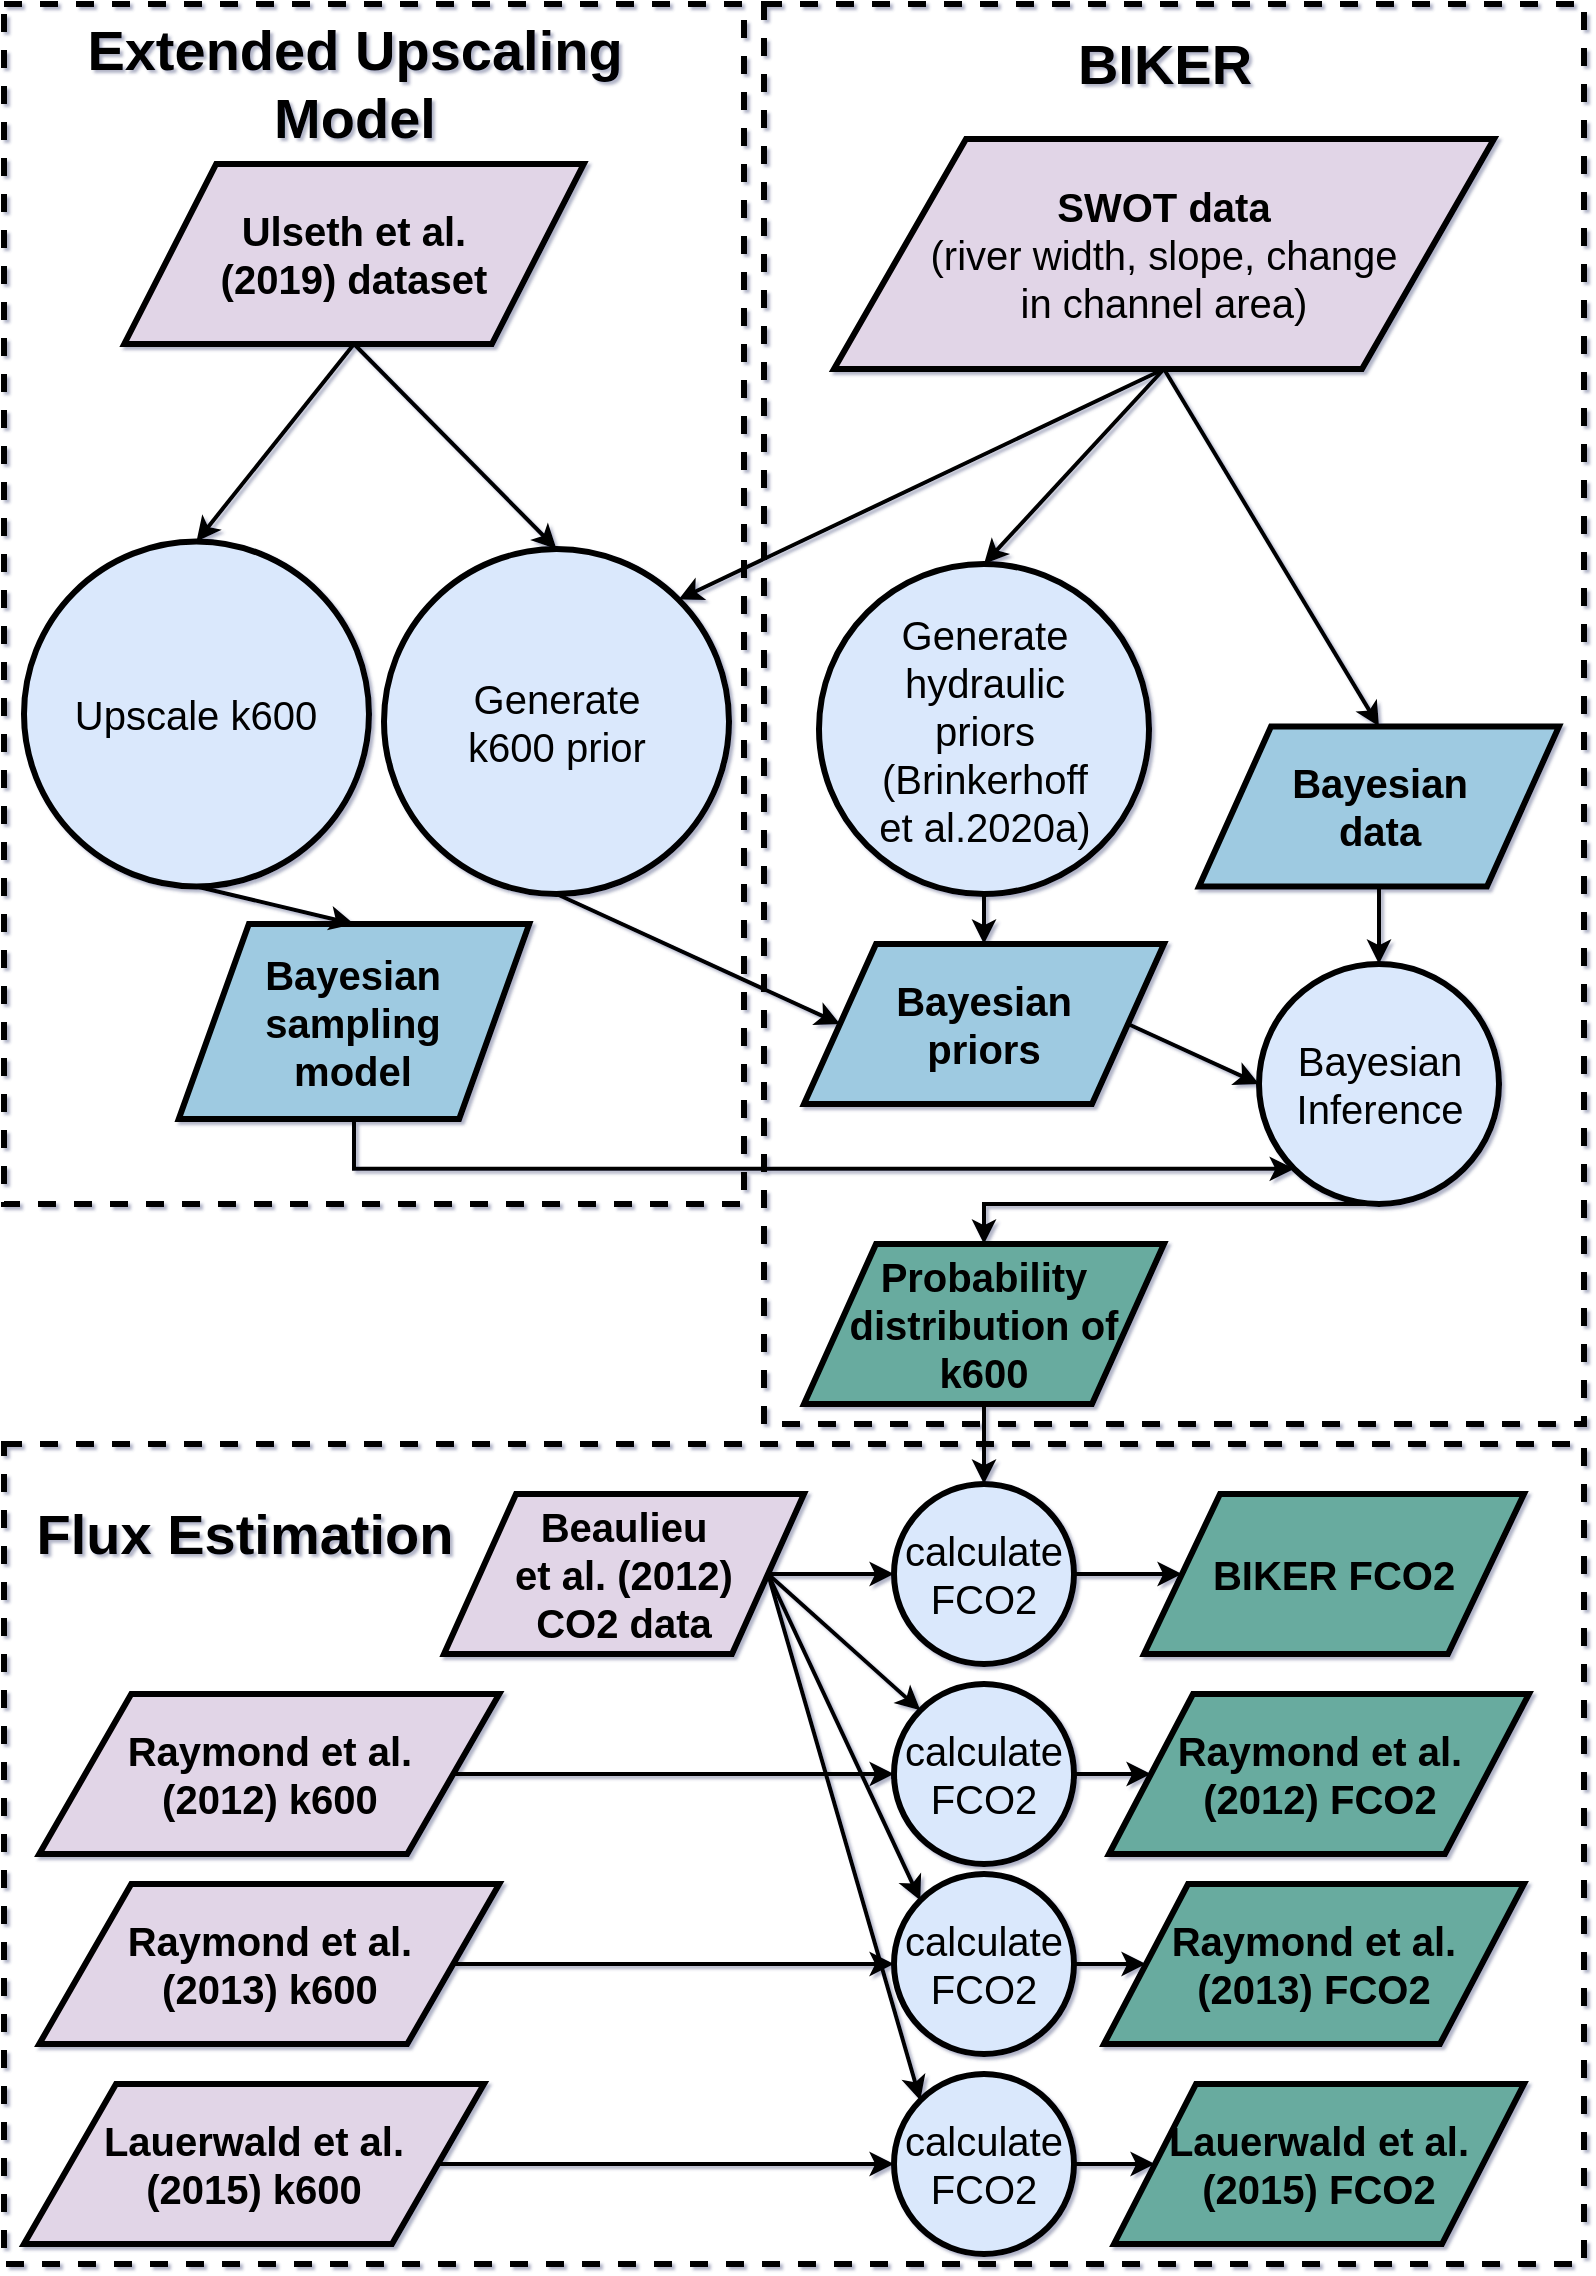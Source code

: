 <mxfile version="14.1.8" type="device"><diagram id="C5RBs43oDa-KdzZeNtuy" name="Page-1"><mxGraphModel dx="2031" dy="1134" grid="1" gridSize="10" guides="1" tooltips="1" connect="1" arrows="1" fold="1" page="1" pageScale="1" pageWidth="827" pageHeight="1169" background="none" math="1" shadow="1"><root><mxCell id="WIyWlLk6GJQsqaUBKTNV-0"/><mxCell id="WIyWlLk6GJQsqaUBKTNV-1" parent="WIyWlLk6GJQsqaUBKTNV-0"/><mxCell id="53dU3pnNc_hAtb30aAoG-48" value="" style="rounded=0;whiteSpace=wrap;html=1;dashed=1;fillColor=none;strokeWidth=3;" parent="WIyWlLk6GJQsqaUBKTNV-1" vertex="1"><mxGeometry x="20" y="740" width="790" height="410" as="geometry"/></mxCell><mxCell id="53dU3pnNc_hAtb30aAoG-87" value="calculate FCO2" style="ellipse;whiteSpace=wrap;html=1;aspect=fixed;fontSize=20;strokeWidth=3;fillColor=#dae8fc;strokeColor=#000000;" parent="WIyWlLk6GJQsqaUBKTNV-1" vertex="1"><mxGeometry x="465" y="1055" width="90" height="90" as="geometry"/></mxCell><mxCell id="53dU3pnNc_hAtb30aAoG-86" value="calculate FCO2" style="ellipse;whiteSpace=wrap;html=1;aspect=fixed;fontSize=20;strokeWidth=3;fillColor=#dae8fc;strokeColor=#000000;" parent="WIyWlLk6GJQsqaUBKTNV-1" vertex="1"><mxGeometry x="465" y="955" width="90" height="90" as="geometry"/></mxCell><mxCell id="FOS5KJVJBDsQWtd5JUdW-17" value="" style="rounded=0;whiteSpace=wrap;html=1;dashed=1;fillColor=none;strokeWidth=3;" parent="WIyWlLk6GJQsqaUBKTNV-1" vertex="1"><mxGeometry x="400" y="20" width="410" height="710" as="geometry"/></mxCell><mxCell id="FOS5KJVJBDsQWtd5JUdW-16" value="" style="rounded=0;whiteSpace=wrap;html=1;dashed=1;fillColor=none;strokeWidth=3;" parent="WIyWlLk6GJQsqaUBKTNV-1" vertex="1"><mxGeometry x="20" y="20" width="370" height="600" as="geometry"/></mxCell><mxCell id="J_m_CHEYNaCwnEqnWnwy-26" style="rounded=0;orthogonalLoop=1;jettySize=auto;html=1;exitX=0.5;exitY=1;exitDx=0;exitDy=0;entryX=0.5;entryY=0;entryDx=0;entryDy=0;fontSize=20;strokeWidth=2;" parent="WIyWlLk6GJQsqaUBKTNV-1" source="J_m_CHEYNaCwnEqnWnwy-0" target="J_m_CHEYNaCwnEqnWnwy-4" edge="1"><mxGeometry relative="1" as="geometry"><mxPoint x="210" y="345" as="sourcePoint"/></mxGeometry></mxCell><mxCell id="53dU3pnNc_hAtb30aAoG-24" style="rounded=0;orthogonalLoop=1;jettySize=auto;html=1;exitX=0.5;exitY=1;exitDx=0;exitDy=0;entryX=0.5;entryY=0;entryDx=0;entryDy=0;strokeWidth=2;" parent="WIyWlLk6GJQsqaUBKTNV-1" source="J_m_CHEYNaCwnEqnWnwy-0" target="53dU3pnNc_hAtb30aAoG-3" edge="1"><mxGeometry relative="1" as="geometry"><mxPoint x="210" y="345" as="sourcePoint"/></mxGeometry></mxCell><mxCell id="J_m_CHEYNaCwnEqnWnwy-0" value="&lt;font style=&quot;font-size: 20px&quot;&gt;&lt;b&gt;Ulseth et al.&lt;br&gt;(2019) dataset&lt;/b&gt;&lt;/font&gt;" style="shape=parallelogram;perimeter=parallelogramPerimeter;whiteSpace=wrap;html=1;fillColor=#e1d5e7;strokeColor=#000000;strokeWidth=3;" parent="WIyWlLk6GJQsqaUBKTNV-1" vertex="1"><mxGeometry x="80.13" y="100" width="229.75" height="90" as="geometry"/></mxCell><mxCell id="53dU3pnNc_hAtb30aAoG-57" style="edgeStyle=orthogonalEdgeStyle;rounded=0;orthogonalLoop=1;jettySize=auto;html=1;exitX=0.5;exitY=1;exitDx=0;exitDy=0;entryX=0;entryY=1;entryDx=0;entryDy=0;endArrow=classic;endFill=1;strokeWidth=2;" parent="WIyWlLk6GJQsqaUBKTNV-1" source="J_m_CHEYNaCwnEqnWnwy-2" target="53dU3pnNc_hAtb30aAoG-10" edge="1"><mxGeometry relative="1" as="geometry"><Array as="points"><mxPoint x="195" y="602"/></Array></mxGeometry></mxCell><mxCell id="J_m_CHEYNaCwnEqnWnwy-2" value="Bayesian&lt;br&gt;sampling&lt;br&gt;model" style="shape=parallelogram;perimeter=parallelogramPerimeter;whiteSpace=wrap;html=1;strokeColor=#000000;fontSize=20;fontStyle=1;strokeWidth=3;fillColor=#9ECAE1;" parent="WIyWlLk6GJQsqaUBKTNV-1" vertex="1"><mxGeometry x="107.38" y="480" width="175.25" height="97.5" as="geometry"/></mxCell><mxCell id="SmWPVkkoImiDSgMLRays-2" style="rounded=0;orthogonalLoop=1;jettySize=auto;html=1;exitX=0.5;exitY=1;exitDx=0;exitDy=0;entryX=0.5;entryY=0;entryDx=0;entryDy=0;endArrow=classic;endFill=1;strokeWidth=2;" parent="WIyWlLk6GJQsqaUBKTNV-1" source="FOS5KJVJBDsQWtd5JUdW-0" target="53dU3pnNc_hAtb30aAoG-54" edge="1"><mxGeometry relative="1" as="geometry"/></mxCell><mxCell id="FOS5KJVJBDsQWtd5JUdW-0" value="&lt;font style=&quot;font-size: 20px&quot;&gt;&lt;b&gt;SWOT&amp;nbsp;&lt;/b&gt;&lt;b&gt;data&lt;/b&gt;&lt;br&gt;(river width, slope, change&lt;br&gt;in channel area)&lt;br&gt;&lt;/font&gt;" style="shape=parallelogram;perimeter=parallelogramPerimeter;whiteSpace=wrap;html=1;strokeWidth=3;fillColor=#e1d5e7;" parent="WIyWlLk6GJQsqaUBKTNV-1" vertex="1"><mxGeometry x="435" y="87.5" width="330" height="115" as="geometry"/></mxCell><mxCell id="FOS5KJVJBDsQWtd5JUdW-3" value="&lt;font style=&quot;font-size: 28px&quot;&gt;&lt;b&gt;BIKER&lt;/b&gt;&lt;/font&gt;" style="text;html=1;align=center;verticalAlign=middle;resizable=0;points=[];autosize=1;" parent="WIyWlLk6GJQsqaUBKTNV-1" vertex="1"><mxGeometry x="550" y="40" width="100" height="20" as="geometry"/></mxCell><mxCell id="FOS5KJVJBDsQWtd5JUdW-4" value="&lt;b style=&quot;font-size: 28px&quot;&gt;&lt;font style=&quot;font-size: 28px&quot;&gt;&lt;font style=&quot;font-size: 28px&quot;&gt;Extended Upscaling&lt;br&gt;Model&lt;/font&gt;&lt;/font&gt;&lt;/b&gt;" style="text;html=1;align=center;verticalAlign=middle;resizable=0;points=[];autosize=1;" parent="WIyWlLk6GJQsqaUBKTNV-1" vertex="1"><mxGeometry x="55.01" y="40" width="280" height="40" as="geometry"/></mxCell><mxCell id="53dU3pnNc_hAtb30aAoG-77" style="edgeStyle=none;rounded=0;orthogonalLoop=1;jettySize=auto;html=1;exitX=0.5;exitY=1;exitDx=0;exitDy=0;entryX=0.5;entryY=0;entryDx=0;entryDy=0;endArrow=classic;endFill=1;strokeWidth=2;" parent="WIyWlLk6GJQsqaUBKTNV-1" target="53dU3pnNc_hAtb30aAoG-51" edge="1" source="FOS5KJVJBDsQWtd5JUdW-28"><mxGeometry relative="1" as="geometry"><mxPoint x="510" y="790" as="sourcePoint"/></mxGeometry></mxCell><mxCell id="FOS5KJVJBDsQWtd5JUdW-28" value="&lt;span style=&quot;font-size: 20px&quot;&gt;&lt;b&gt;Probability distribution of k600&lt;br&gt;&lt;/b&gt;&lt;/span&gt;" style="shape=parallelogram;perimeter=parallelogramPerimeter;whiteSpace=wrap;html=1;strokeColor=#000000;strokeWidth=3;fillColor=#67AB9F;" parent="WIyWlLk6GJQsqaUBKTNV-1" vertex="1"><mxGeometry x="420" y="640" width="180" height="80" as="geometry"/></mxCell><mxCell id="U7epotphBUFHb5UD7GOy-8" style="edgeStyle=orthogonalEdgeStyle;rounded=0;orthogonalLoop=1;jettySize=auto;html=1;exitX=0.5;exitY=1;exitDx=0;exitDy=0;entryX=0.5;entryY=0;entryDx=0;entryDy=0;strokeWidth=2;" edge="1" parent="WIyWlLk6GJQsqaUBKTNV-1" source="53dU3pnNc_hAtb30aAoG-10" target="FOS5KJVJBDsQWtd5JUdW-28"><mxGeometry relative="1" as="geometry"><Array as="points"><mxPoint x="510" y="620"/></Array></mxGeometry></mxCell><mxCell id="53dU3pnNc_hAtb30aAoG-10" value="&lt;font style=&quot;font-size: 20px&quot;&gt;Bayesian Inference&lt;/font&gt;" style="ellipse;whiteSpace=wrap;html=1;aspect=fixed;fontSize=20;strokeWidth=3;fillColor=#dae8fc;strokeColor=#000000;" parent="WIyWlLk6GJQsqaUBKTNV-1" vertex="1"><mxGeometry x="647.5" y="500" width="120" height="120" as="geometry"/></mxCell><mxCell id="53dU3pnNc_hAtb30aAoG-35" style="edgeStyle=none;rounded=0;orthogonalLoop=1;jettySize=auto;html=1;exitX=0.5;exitY=1;exitDx=0;exitDy=0;entryX=0.5;entryY=0;entryDx=0;entryDy=0;strokeWidth=2;" parent="WIyWlLk6GJQsqaUBKTNV-1" source="53dU3pnNc_hAtb30aAoG-11" target="53dU3pnNc_hAtb30aAoG-14" edge="1"><mxGeometry relative="1" as="geometry"/></mxCell><mxCell id="53dU3pnNc_hAtb30aAoG-11" value="Generate hydraulic&lt;br&gt;priors&lt;br&gt;(Brinkerhoff&lt;br&gt;et al.2020a)" style="ellipse;whiteSpace=wrap;html=1;aspect=fixed;fontSize=20;strokeWidth=3;fillColor=#dae8fc;strokeColor=#000000;" parent="WIyWlLk6GJQsqaUBKTNV-1" vertex="1"><mxGeometry x="427.5" y="300" width="165" height="165" as="geometry"/></mxCell><mxCell id="53dU3pnNc_hAtb30aAoG-14" value="&lt;span style=&quot;font-size: 20px&quot;&gt;&lt;b&gt;Bayesian&lt;br&gt;priors&lt;/b&gt;&lt;/span&gt;" style="shape=parallelogram;perimeter=parallelogramPerimeter;whiteSpace=wrap;html=1;fillColor=#9ecae1;strokeColor=#000000;strokeWidth=3;" parent="WIyWlLk6GJQsqaUBKTNV-1" vertex="1"><mxGeometry x="420" y="490" width="180" height="80" as="geometry"/></mxCell><mxCell id="53dU3pnNc_hAtb30aAoG-49" value="&lt;span style=&quot;font-size: 28px&quot;&gt;&lt;b&gt;Flux Estimation&lt;/b&gt;&lt;/span&gt;" style="text;html=1;align=center;verticalAlign=middle;resizable=0;points=[];autosize=1;" parent="WIyWlLk6GJQsqaUBKTNV-1" vertex="1"><mxGeometry x="30" y="775" width="220" height="20" as="geometry"/></mxCell><mxCell id="53dU3pnNc_hAtb30aAoG-75" style="edgeStyle=none;rounded=0;orthogonalLoop=1;jettySize=auto;html=1;exitX=1;exitY=0.5;exitDx=0;exitDy=0;entryX=0;entryY=0.5;entryDx=0;entryDy=0;endArrow=classic;endFill=1;strokeWidth=2;" parent="WIyWlLk6GJQsqaUBKTNV-1" source="53dU3pnNc_hAtb30aAoG-50" target="53dU3pnNc_hAtb30aAoG-51" edge="1"><mxGeometry relative="1" as="geometry"/></mxCell><mxCell id="53dU3pnNc_hAtb30aAoG-84" style="rounded=0;orthogonalLoop=1;jettySize=auto;html=1;exitX=1;exitY=0.5;exitDx=0;exitDy=0;endArrow=classic;endFill=1;strokeWidth=2;entryX=0;entryY=0;entryDx=0;entryDy=0;" parent="WIyWlLk6GJQsqaUBKTNV-1" source="53dU3pnNc_hAtb30aAoG-50" target="53dU3pnNc_hAtb30aAoG-86" edge="1"><mxGeometry relative="1" as="geometry"><mxPoint x="460" y="1010" as="targetPoint"/></mxGeometry></mxCell><mxCell id="53dU3pnNc_hAtb30aAoG-85" style="edgeStyle=none;rounded=0;orthogonalLoop=1;jettySize=auto;html=1;exitX=1;exitY=0.5;exitDx=0;exitDy=0;entryX=0;entryY=0;entryDx=0;entryDy=0;endArrow=classic;endFill=1;strokeWidth=2;" parent="WIyWlLk6GJQsqaUBKTNV-1" source="53dU3pnNc_hAtb30aAoG-50" target="53dU3pnNc_hAtb30aAoG-87" edge="1"><mxGeometry relative="1" as="geometry"><mxPoint x="470" y="1100" as="targetPoint"/></mxGeometry></mxCell><mxCell id="U7epotphBUFHb5UD7GOy-9" style="rounded=0;orthogonalLoop=1;jettySize=auto;html=1;exitX=1;exitY=0.5;exitDx=0;exitDy=0;entryX=0;entryY=0;entryDx=0;entryDy=0;strokeWidth=2;" edge="1" parent="WIyWlLk6GJQsqaUBKTNV-1" source="53dU3pnNc_hAtb30aAoG-50" target="U7epotphBUFHb5UD7GOy-2"><mxGeometry relative="1" as="geometry"/></mxCell><mxCell id="53dU3pnNc_hAtb30aAoG-50" value="&lt;span style=&quot;font-size: 20px&quot;&gt;&lt;b&gt;Beaulieu&lt;br&gt;et al. (2012)&lt;br&gt;CO2 data&lt;/b&gt;&lt;/span&gt;" style="shape=parallelogram;perimeter=parallelogramPerimeter;whiteSpace=wrap;html=1;fillColor=#e1d5e7;strokeColor=#000000;strokeWidth=3;" parent="WIyWlLk6GJQsqaUBKTNV-1" vertex="1"><mxGeometry x="240" y="765" width="180" height="80" as="geometry"/></mxCell><mxCell id="53dU3pnNc_hAtb30aAoG-76" style="edgeStyle=none;rounded=0;orthogonalLoop=1;jettySize=auto;html=1;exitX=1;exitY=0.5;exitDx=0;exitDy=0;entryX=0;entryY=0.5;entryDx=0;entryDy=0;endArrow=classic;endFill=1;strokeWidth=2;" parent="WIyWlLk6GJQsqaUBKTNV-1" source="53dU3pnNc_hAtb30aAoG-51" target="53dU3pnNc_hAtb30aAoG-59" edge="1"><mxGeometry relative="1" as="geometry"/></mxCell><mxCell id="53dU3pnNc_hAtb30aAoG-51" value="calculate FCO2" style="ellipse;whiteSpace=wrap;html=1;aspect=fixed;fontSize=20;strokeWidth=3;fillColor=#dae8fc;strokeColor=#000000;" parent="WIyWlLk6GJQsqaUBKTNV-1" vertex="1"><mxGeometry x="465" y="760" width="90" height="90" as="geometry"/></mxCell><mxCell id="53dU3pnNc_hAtb30aAoG-56" style="edgeStyle=none;rounded=0;orthogonalLoop=1;jettySize=auto;html=1;exitX=0.5;exitY=1;exitDx=0;exitDy=0;entryX=0.5;entryY=0;entryDx=0;entryDy=0;endArrow=classic;endFill=1;strokeWidth=2;" parent="WIyWlLk6GJQsqaUBKTNV-1" source="53dU3pnNc_hAtb30aAoG-54" target="53dU3pnNc_hAtb30aAoG-10" edge="1"><mxGeometry relative="1" as="geometry"/></mxCell><mxCell id="53dU3pnNc_hAtb30aAoG-54" value="&lt;span style=&quot;font-size: 20px&quot;&gt;&lt;b&gt;Bayesian&lt;br&gt;data&lt;/b&gt;&lt;/span&gt;" style="shape=parallelogram;perimeter=parallelogramPerimeter;whiteSpace=wrap;html=1;fillColor=#9ecae1;strokeColor=#000000;strokeWidth=3;" parent="WIyWlLk6GJQsqaUBKTNV-1" vertex="1"><mxGeometry x="617.5" y="381.25" width="180" height="80" as="geometry"/></mxCell><mxCell id="53dU3pnNc_hAtb30aAoG-37" style="edgeStyle=none;rounded=0;orthogonalLoop=1;jettySize=auto;html=1;exitX=1;exitY=0.5;exitDx=0;exitDy=0;entryX=0;entryY=0.5;entryDx=0;entryDy=0;strokeWidth=2;" parent="WIyWlLk6GJQsqaUBKTNV-1" source="53dU3pnNc_hAtb30aAoG-14" target="53dU3pnNc_hAtb30aAoG-10" edge="1"><mxGeometry relative="1" as="geometry"/></mxCell><mxCell id="53dU3pnNc_hAtb30aAoG-59" value="&lt;span style=&quot;font-size: 20px&quot;&gt;&lt;b&gt;BIKER FCO2&lt;br&gt;&lt;/b&gt;&lt;/span&gt;" style="shape=parallelogram;perimeter=parallelogramPerimeter;whiteSpace=wrap;html=1;strokeColor=#000000;strokeWidth=3;fillColor=#67AB9F;" parent="WIyWlLk6GJQsqaUBKTNV-1" vertex="1"><mxGeometry x="590" y="765" width="190" height="80" as="geometry"/></mxCell><mxCell id="53dU3pnNc_hAtb30aAoG-60" value="&lt;span style=&quot;font-size: 20px&quot;&gt;&lt;b&gt;Lauerwald et al. (2015) FCO2&lt;br&gt;&lt;/b&gt;&lt;/span&gt;" style="shape=parallelogram;perimeter=parallelogramPerimeter;whiteSpace=wrap;html=1;strokeColor=#000000;strokeWidth=3;fillColor=#67AB9F;" parent="WIyWlLk6GJQsqaUBKTNV-1" vertex="1"><mxGeometry x="575" y="1060" width="205" height="80" as="geometry"/></mxCell><mxCell id="53dU3pnNc_hAtb30aAoG-61" value="&lt;span style=&quot;font-size: 20px&quot;&gt;&lt;b&gt;Raymond et al.&lt;br&gt;(2013) FCO2&lt;br&gt;&lt;/b&gt;&lt;/span&gt;" style="shape=parallelogram;perimeter=parallelogramPerimeter;whiteSpace=wrap;html=1;strokeColor=#000000;strokeWidth=3;fillColor=#67AB9F;" parent="WIyWlLk6GJQsqaUBKTNV-1" vertex="1"><mxGeometry x="570" y="960" width="210" height="80" as="geometry"/></mxCell><mxCell id="53dU3pnNc_hAtb30aAoG-36" style="edgeStyle=none;rounded=0;orthogonalLoop=1;jettySize=auto;html=1;exitX=0.5;exitY=1;exitDx=0;exitDy=0;entryX=0;entryY=0.5;entryDx=0;entryDy=0;strokeWidth=2;" parent="WIyWlLk6GJQsqaUBKTNV-1" source="53dU3pnNc_hAtb30aAoG-3" target="53dU3pnNc_hAtb30aAoG-14" edge="1"><mxGeometry relative="1" as="geometry"/></mxCell><mxCell id="53dU3pnNc_hAtb30aAoG-34" style="rounded=0;orthogonalLoop=1;jettySize=auto;html=1;exitX=0.5;exitY=1;exitDx=0;exitDy=0;entryX=0.5;entryY=0;entryDx=0;entryDy=0;strokeWidth=2;" parent="WIyWlLk6GJQsqaUBKTNV-1" source="FOS5KJVJBDsQWtd5JUdW-0" target="53dU3pnNc_hAtb30aAoG-11" edge="1"><mxGeometry relative="1" as="geometry"><mxPoint x="605" y="350" as="sourcePoint"/></mxGeometry></mxCell><mxCell id="53dU3pnNc_hAtb30aAoG-79" style="edgeStyle=none;rounded=0;orthogonalLoop=1;jettySize=auto;html=1;exitX=1;exitY=0.5;exitDx=0;exitDy=0;entryX=0;entryY=0.5;entryDx=0;entryDy=0;endArrow=classic;endFill=1;strokeWidth=2;" parent="WIyWlLk6GJQsqaUBKTNV-1" source="53dU3pnNc_hAtb30aAoG-65" target="53dU3pnNc_hAtb30aAoG-86" edge="1"><mxGeometry relative="1" as="geometry"><mxPoint x="465" y="930" as="targetPoint"/></mxGeometry></mxCell><mxCell id="53dU3pnNc_hAtb30aAoG-65" value="&lt;span style=&quot;font-size: 20px&quot;&gt;&lt;b&gt;Raymond et al.&lt;br&gt;(2013) k600&lt;/b&gt;&lt;/span&gt;&lt;span style=&quot;color: rgba(0 , 0 , 0 , 0) ; font-family: monospace ; font-size: 0px&quot;&gt;%3CmxGraphModel%3E%3Croot%3E%3CmxCell%20id%3D%220%22%2F%3E%3CmxCell%20id%3D%221%22%20parent%3D%220%22%2F%3E%3CmxCell%20id%3D%222%22%20value%3D%22%26lt%3Bspan%20style%3D%26quot%3Bfont-size%3A%2020px%26quot%3B%26gt%3B%26lt%3Bb%26gt%3BCO2%20data%26lt%3B%2Fb%26gt%3B%26lt%3B%2Fspan%26gt%3B%22%20style%3D%22shape%3Dparallelogram%3Bperimeter%3DparallelogramPerimeter%3BwhiteSpace%3Dwrap%3Bhtml%3D1%3BfillColor%3D%23e1d5e7%3BstrokeColor%3D%23000000%3BstrokeWidth%3D3%3B%22%20vertex%3D%221%22%20parent%3D%221%22%3E%3CmxGeometry%20x%3D%2240%22%20y%3D%221005%22%20width%3D%22180%22%20height%3D%2280%22%20as%3D%22geometry%22%2F%3E%3C%2FmxCell%3E%3C%2Froot%3E%3C%2FmxGraphModel%3E&lt;/span&gt;" style="shape=parallelogram;perimeter=parallelogramPerimeter;whiteSpace=wrap;html=1;strokeColor=#000000;strokeWidth=3;fillColor=#E1D5E7;" parent="WIyWlLk6GJQsqaUBKTNV-1" vertex="1"><mxGeometry x="37.63" y="960" width="230" height="80" as="geometry"/></mxCell><mxCell id="53dU3pnNc_hAtb30aAoG-81" style="edgeStyle=none;rounded=0;orthogonalLoop=1;jettySize=auto;html=1;exitX=1;exitY=0.5;exitDx=0;exitDy=0;entryX=0;entryY=0.5;entryDx=0;entryDy=0;endArrow=classic;endFill=1;strokeWidth=2;" parent="WIyWlLk6GJQsqaUBKTNV-1" source="53dU3pnNc_hAtb30aAoG-67" target="53dU3pnNc_hAtb30aAoG-87" edge="1"><mxGeometry relative="1" as="geometry"><mxPoint x="470" y="1100" as="targetPoint"/></mxGeometry></mxCell><mxCell id="53dU3pnNc_hAtb30aAoG-67" value="&lt;span style=&quot;font-size: 20px&quot;&gt;&lt;b&gt;Lauerwald et al.&lt;br&gt;(2015) k600&lt;/b&gt;&lt;/span&gt;&lt;span style=&quot;color: rgba(0 , 0 , 0 , 0) ; font-family: monospace ; font-size: 0px&quot;&gt;%3CmxGraphModel%3E%3Croot%3E%3CmxCell%20id%3D%220%22%2F%3E%3CmxCell%20id%3D%221%22%20parent%3D%220%22%2F%3E%3CmxCell%20id%3D%222%22%20value%3D%22%26lt%3Bspan%20style%3D%26quot%3Bfont-size%3A%2020px%26quot%3B%26gt%3B%26lt%3Bb%26gt%3BCO2%20data%26lt%3B%2Fb%26gt%3B%26lt%3B%2Fspan%26gt%3B%22%20style%3D%22shape%3Dparallelogram%3Bperimeter%3DparallelogramPerimeter%3BwhiteSpace%3Dwrap%3Bhtml%3D1%3BfillColor%3D%23e1d5e7%3BstrokeColor%3D%23000000%3BstrokeWidth%3D3%3B%22%20vertex%3D%221%22%20parent%3D%221%22%3E%3CmxGeometry%20x%3D%2240%22%20y%3D%221005%22%20width%3D%22180%22%20height%3D%2280%22%20as%3D%22geometry%22%2F%3E%3C%2FmxCell%3E%3C%2Froot%3E%3C%2FmxGraphModel%3E&lt;/span&gt;" style="shape=parallelogram;perimeter=parallelogramPerimeter;whiteSpace=wrap;html=1;strokeColor=#000000;strokeWidth=3;fillColor=#E1D5E7;" parent="WIyWlLk6GJQsqaUBKTNV-1" vertex="1"><mxGeometry x="30" y="1060" width="230" height="80" as="geometry"/></mxCell><mxCell id="53dU3pnNc_hAtb30aAoG-80" style="edgeStyle=none;rounded=0;orthogonalLoop=1;jettySize=auto;html=1;exitX=1;exitY=0.5;exitDx=0;exitDy=0;entryX=0;entryY=0.5;entryDx=0;entryDy=0;endArrow=classic;endFill=1;strokeWidth=2;" parent="WIyWlLk6GJQsqaUBKTNV-1" source="53dU3pnNc_hAtb30aAoG-86" target="53dU3pnNc_hAtb30aAoG-61" edge="1"><mxGeometry relative="1" as="geometry"><mxPoint x="565" y="930" as="sourcePoint"/></mxGeometry></mxCell><mxCell id="53dU3pnNc_hAtb30aAoG-82" style="edgeStyle=none;rounded=0;orthogonalLoop=1;jettySize=auto;html=1;exitX=1;exitY=0.5;exitDx=0;exitDy=0;entryX=0;entryY=0.5;entryDx=0;entryDy=0;endArrow=classic;endFill=1;strokeWidth=2;" parent="WIyWlLk6GJQsqaUBKTNV-1" source="53dU3pnNc_hAtb30aAoG-87" target="53dU3pnNc_hAtb30aAoG-60" edge="1"><mxGeometry relative="1" as="geometry"><mxPoint x="550" y="1100" as="sourcePoint"/></mxGeometry></mxCell><mxCell id="SmWPVkkoImiDSgMLRays-1" style="rounded=0;orthogonalLoop=1;jettySize=auto;html=1;exitX=0.5;exitY=1;exitDx=0;exitDy=0;entryX=1;entryY=0;entryDx=0;entryDy=0;strokeWidth=2;" parent="WIyWlLk6GJQsqaUBKTNV-1" source="FOS5KJVJBDsQWtd5JUdW-0" target="53dU3pnNc_hAtb30aAoG-3" edge="1"><mxGeometry relative="1" as="geometry"><mxPoint x="610" y="195" as="sourcePoint"/><mxPoint x="500" y="380" as="targetPoint"/></mxGeometry></mxCell><mxCell id="53dU3pnNc_hAtb30aAoG-3" value="Generate&lt;br&gt;k600 prior" style="ellipse;whiteSpace=wrap;html=1;aspect=fixed;fontSize=20;strokeWidth=3;fillColor=#dae8fc;strokeColor=#000000;" parent="WIyWlLk6GJQsqaUBKTNV-1" vertex="1"><mxGeometry x="210" y="292.5" width="172.5" height="172.5" as="geometry"/></mxCell><mxCell id="J_m_CHEYNaCwnEqnWnwy-4" value="Upscale k600" style="ellipse;whiteSpace=wrap;html=1;aspect=fixed;fontSize=20;strokeWidth=3;fillColor=#dae8fc;strokeColor=#000000;" parent="WIyWlLk6GJQsqaUBKTNV-1" vertex="1"><mxGeometry x="30" y="288.76" width="172.49" height="172.49" as="geometry"/></mxCell><mxCell id="U7epotphBUFHb5UD7GOy-7" style="edgeStyle=orthogonalEdgeStyle;rounded=0;orthogonalLoop=1;jettySize=auto;html=1;exitX=1;exitY=0.5;exitDx=0;exitDy=0;entryX=0;entryY=0.5;entryDx=0;entryDy=0;strokeWidth=2;" edge="1" parent="WIyWlLk6GJQsqaUBKTNV-1" source="U7epotphBUFHb5UD7GOy-2" target="U7epotphBUFHb5UD7GOy-5"><mxGeometry relative="1" as="geometry"/></mxCell><mxCell id="U7epotphBUFHb5UD7GOy-2" value="calculate FCO2" style="ellipse;whiteSpace=wrap;html=1;aspect=fixed;fontSize=20;strokeWidth=3;fillColor=#dae8fc;strokeColor=#000000;" vertex="1" parent="WIyWlLk6GJQsqaUBKTNV-1"><mxGeometry x="465" y="860" width="90" height="90" as="geometry"/></mxCell><mxCell id="U7epotphBUFHb5UD7GOy-3" style="edgeStyle=none;rounded=0;orthogonalLoop=1;jettySize=auto;html=1;exitX=1;exitY=0.5;exitDx=0;exitDy=0;entryX=0;entryY=0.5;entryDx=0;entryDy=0;endArrow=classic;endFill=1;strokeWidth=2;" edge="1" parent="WIyWlLk6GJQsqaUBKTNV-1" source="U7epotphBUFHb5UD7GOy-4" target="U7epotphBUFHb5UD7GOy-2"><mxGeometry relative="1" as="geometry"><mxPoint x="465" y="840" as="targetPoint"/></mxGeometry></mxCell><mxCell id="U7epotphBUFHb5UD7GOy-4" value="&lt;span style=&quot;font-size: 20px&quot;&gt;&lt;b&gt;Raymond et al.&lt;br&gt;(2012) k600&lt;/b&gt;&lt;/span&gt;&lt;span style=&quot;color: rgba(0 , 0 , 0 , 0) ; font-family: monospace ; font-size: 0px&quot;&gt;%3CmxGraphModel%3E%3Croot%3E%3CmxCell%20id%3D%220%22%2F%3E%3CmxCell%20id%3D%221%22%20parent%3D%220%22%2F%3E%3CmxCell%20id%3D%222%22%20value%3D%22%26lt%3Bspan%20style%3D%26quot%3Bfont-size%3A%2020px%26quot%3B%26gt%3B%26lt%3Bb%26gt%3BCO2%20data%26lt%3B%2Fb%26gt%3B%26lt%3B%2Fspan%26gt%3B%22%20style%3D%22shape%3Dparallelogram%3Bperimeter%3DparallelogramPerimeter%3BwhiteSpace%3Dwrap%3Bhtml%3D1%3BfillColor%3D%23e1d5e7%3BstrokeColor%3D%23000000%3BstrokeWidth%3D3%3B%22%20vertex%3D%221%22%20parent%3D%221%22%3E%3CmxGeometry%20x%3D%2240%22%20y%3D%221005%22%20width%3D%22180%22%20height%3D%2280%22%20as%3D%22geometry%22%2F%3E%3C%2FmxCell%3E%3C%2Froot%3E%3C%2FmxGraphModel%3E&lt;/span&gt;" style="shape=parallelogram;perimeter=parallelogramPerimeter;whiteSpace=wrap;html=1;strokeColor=#000000;strokeWidth=3;fillColor=#E1D5E7;" vertex="1" parent="WIyWlLk6GJQsqaUBKTNV-1"><mxGeometry x="37.63" y="865" width="230" height="80" as="geometry"/></mxCell><mxCell id="U7epotphBUFHb5UD7GOy-5" value="&lt;span style=&quot;font-size: 20px&quot;&gt;&lt;b&gt;Raymond et al.&lt;br&gt;(2012) FCO2&lt;br&gt;&lt;/b&gt;&lt;/span&gt;" style="shape=parallelogram;perimeter=parallelogramPerimeter;whiteSpace=wrap;html=1;strokeColor=#000000;strokeWidth=3;fillColor=#67AB9F;" vertex="1" parent="WIyWlLk6GJQsqaUBKTNV-1"><mxGeometry x="572.5" y="865" width="210" height="80" as="geometry"/></mxCell><mxCell id="J_m_CHEYNaCwnEqnWnwy-28" style="rounded=0;orthogonalLoop=1;jettySize=auto;html=1;exitX=0.5;exitY=1;exitDx=0;exitDy=0;entryX=0.5;entryY=0;entryDx=0;entryDy=0;fontSize=20;strokeWidth=2;" parent="WIyWlLk6GJQsqaUBKTNV-1" source="J_m_CHEYNaCwnEqnWnwy-4" target="J_m_CHEYNaCwnEqnWnwy-2" edge="1"><mxGeometry relative="1" as="geometry"/></mxCell></root></mxGraphModel></diagram></mxfile>